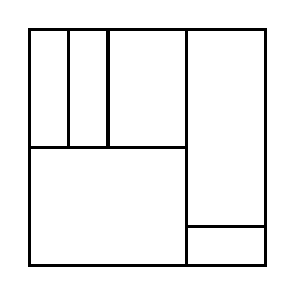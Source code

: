 \begin{tikzpicture}[very thick, scale=.5]
    \draw (0,3) rectangle (1,6);
    \draw (1,3) rectangle (2,6);
    \draw (2,3) rectangle (4,6);
    \draw (0,0) rectangle (4,3);
    \draw (4,1) rectangle (6,6);
    \draw (4,0) rectangle (6,1);
\end{tikzpicture}
